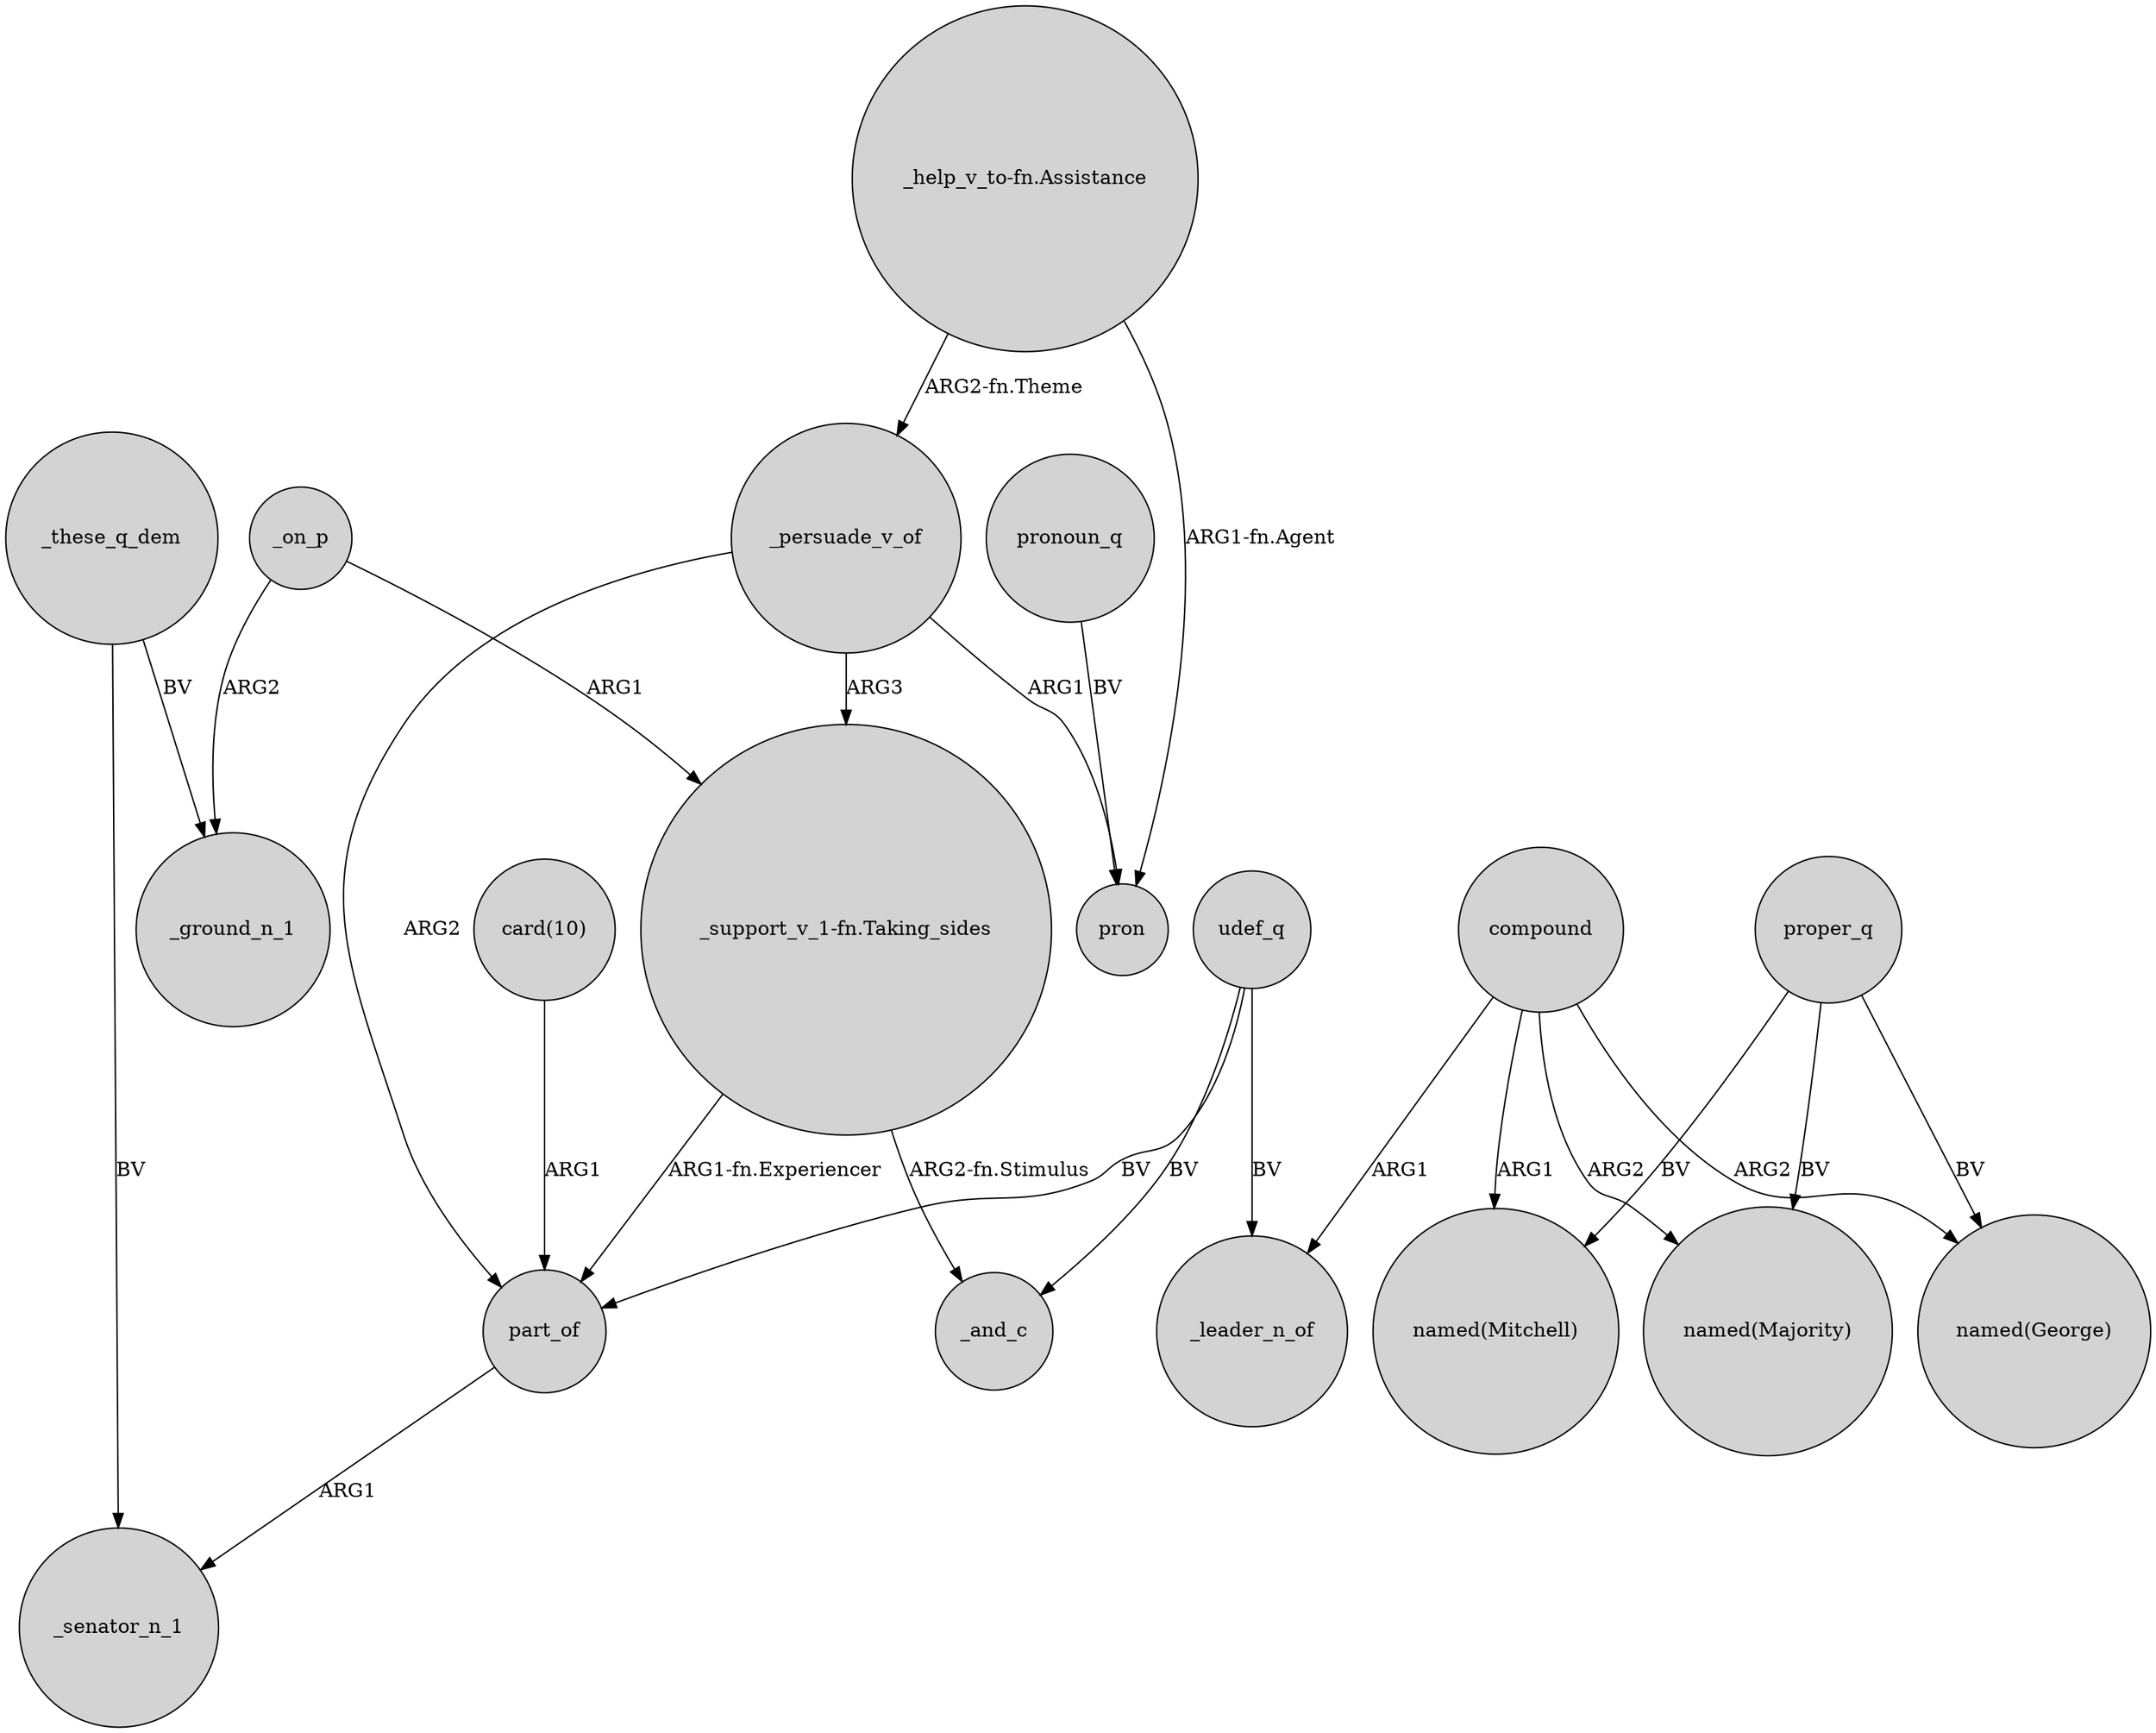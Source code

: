 digraph {
	node [shape=circle style=filled]
	udef_q -> part_of [label=BV]
	"_support_v_1-fn.Taking_sides" -> _and_c [label="ARG2-fn.Stimulus"]
	"_help_v_to-fn.Assistance" -> pron [label="ARG1-fn.Agent"]
	compound -> "named(Majority)" [label=ARG2]
	_persuade_v_of -> part_of [label=ARG2]
	compound -> _leader_n_of [label=ARG1]
	compound -> "named(George)" [label=ARG2]
	"_help_v_to-fn.Assistance" -> _persuade_v_of [label="ARG2-fn.Theme"]
	proper_q -> "named(Majority)" [label=BV]
	compound -> "named(Mitchell)" [label=ARG1]
	pronoun_q -> pron [label=BV]
	_persuade_v_of -> pron [label=ARG1]
	_these_q_dem -> _ground_n_1 [label=BV]
	_persuade_v_of -> "_support_v_1-fn.Taking_sides" [label=ARG3]
	proper_q -> "named(George)" [label=BV]
	proper_q -> "named(Mitchell)" [label=BV]
	_on_p -> _ground_n_1 [label=ARG2]
	part_of -> _senator_n_1 [label=ARG1]
	_on_p -> "_support_v_1-fn.Taking_sides" [label=ARG1]
	"card(10)" -> part_of [label=ARG1]
	"_support_v_1-fn.Taking_sides" -> part_of [label="ARG1-fn.Experiencer"]
	udef_q -> _and_c [label=BV]
	udef_q -> _leader_n_of [label=BV]
	_these_q_dem -> _senator_n_1 [label=BV]
}
